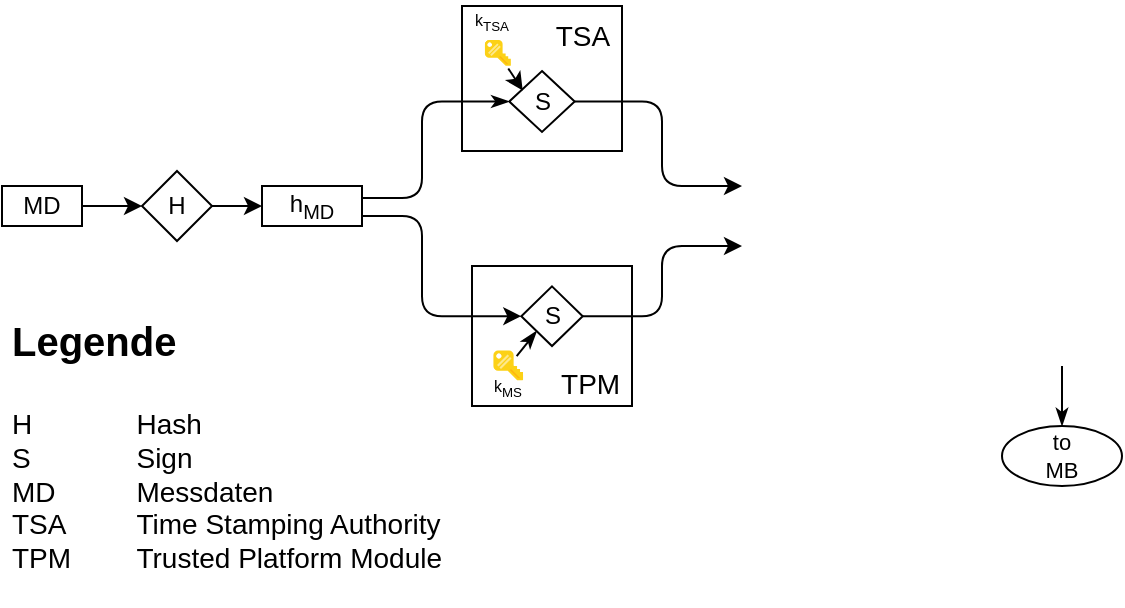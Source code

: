 <mxfile>
    <diagram id="FyHou5HS_Z7X--Yc93I3" name="Page-1">
        <mxGraphModel dx="874" dy="621" grid="1" gridSize="10" guides="1" tooltips="1" connect="1" arrows="1" fold="1" page="1" pageScale="1" pageWidth="850" pageHeight="1100" math="0" shadow="0">
            <root>
                <mxCell id="0"/>
                <mxCell id="1" parent="0"/>
                <mxCell id="5" value="" style="edgeStyle=none;html=1;" parent="1" source="2" target="4" edge="1">
                    <mxGeometry relative="1" as="geometry"/>
                </mxCell>
                <mxCell id="2" value="MD" style="rounded=0;whiteSpace=wrap;html=1;" parent="1" vertex="1">
                    <mxGeometry x="190" y="190" width="40" height="20" as="geometry"/>
                </mxCell>
                <mxCell id="3" value="h&lt;sub&gt;MD&lt;/sub&gt;" style="rounded=0;whiteSpace=wrap;html=1;" parent="1" vertex="1">
                    <mxGeometry x="320" y="190" width="50" height="20" as="geometry"/>
                </mxCell>
                <mxCell id="6" value="" style="edgeStyle=none;html=1;exitX=1;exitY=0.5;exitDx=0;exitDy=0;" parent="1" source="4" target="3" edge="1">
                    <mxGeometry relative="1" as="geometry"/>
                </mxCell>
                <mxCell id="4" value="H" style="rhombus;whiteSpace=wrap;html=1;" parent="1" vertex="1">
                    <mxGeometry x="260" y="182.5" width="35" height="35" as="geometry"/>
                </mxCell>
                <mxCell id="35" value="&lt;h1&gt;&lt;font style=&quot;font-size: 20px;&quot;&gt;Legende&lt;/font&gt;&lt;/h1&gt;&lt;p&gt;H&lt;span style=&quot;white-space: pre;&quot;&gt;&#9;&lt;/span&gt;&lt;span style=&quot;white-space: pre;&quot;&gt;&#9;&lt;/span&gt;Hash&lt;br&gt;S&lt;span style=&quot;white-space: pre;&quot;&gt;&#9;&lt;/span&gt;&lt;span style=&quot;white-space: pre;&quot;&gt;&#9;&lt;/span&gt;Sign&lt;br&gt;MD&lt;span style=&quot;white-space: pre;&quot;&gt;&#9;&lt;/span&gt;&lt;span style=&quot;white-space: pre;&quot;&gt;&#9;&lt;/span&gt;Messdaten&lt;br&gt;TSA&lt;span style=&quot;white-space: pre;&quot;&gt;&#9;&lt;/span&gt;&lt;span style=&quot;white-space: pre;&quot;&gt;&#9;&lt;/span&gt;Time Stamping Authority&lt;br&gt;TPM&lt;span style=&quot;white-space: pre;&quot;&gt;&#9;&lt;/span&gt;Trusted Platform Module&lt;br&gt;&lt;br&gt;&lt;/p&gt;" style="text;html=1;strokeColor=none;fillColor=none;spacing=5;spacingTop=-20;whiteSpace=wrap;overflow=hidden;rounded=0;fontSize=14;" parent="1" vertex="1">
                    <mxGeometry x="190" y="240" width="260" height="159.82" as="geometry"/>
                </mxCell>
                <mxCell id="44" value="" style="group" parent="1" vertex="1" connectable="0">
                    <mxGeometry x="425" y="230" width="80" height="70" as="geometry"/>
                </mxCell>
                <mxCell id="14" value="&lt;span style=&quot;font-size: 14px;&quot;&gt;TPM&amp;nbsp;&lt;/span&gt;" style="rounded=0;whiteSpace=wrap;html=1;verticalAlign=bottom;align=right;" parent="44" vertex="1">
                    <mxGeometry width="80" height="70" as="geometry"/>
                </mxCell>
                <mxCell id="8" value="S" style="rhombus;whiteSpace=wrap;html=1;" parent="44" vertex="1">
                    <mxGeometry x="24.65" y="10.18" width="30.7" height="29.82" as="geometry"/>
                </mxCell>
                <mxCell id="43" value="" style="endArrow=classicThin;html=1;fontSize=14;entryX=0;entryY=1;entryDx=0;entryDy=0;endFill=1;" parent="44" source="7" target="8" edge="1">
                    <mxGeometry width="50" height="50" relative="1" as="geometry">
                        <mxPoint x="19.65" y="40" as="sourcePoint"/>
                        <mxPoint x="69.65" y="-10" as="targetPoint"/>
                    </mxGeometry>
                </mxCell>
                <mxCell id="61" value="&lt;span style=&quot;font-size: 8px; background-color: rgb(255, 255, 255);&quot;&gt;k&lt;/span&gt;&lt;span style=&quot;background-color: rgb(255, 255, 255);&quot;&gt;&lt;font style=&quot;font-size: 8px;&quot;&gt;&lt;sub&gt;MS&lt;/sub&gt;&lt;/font&gt;&lt;/span&gt;" style="text;html=1;strokeColor=none;fillColor=none;align=center;verticalAlign=middle;whiteSpace=wrap;rounded=0;fontSize=11;" parent="44" vertex="1">
                    <mxGeometry x="3.45" y="50" width="30" height="20" as="geometry"/>
                </mxCell>
                <mxCell id="7" value="" style="sketch=0;aspect=fixed;html=1;points=[];align=center;image;fontSize=12;image=img/lib/mscae/Key.svg;rotation=-45;" parent="44" vertex="1">
                    <mxGeometry x="12.25" y="40" width="12.4" height="20" as="geometry"/>
                </mxCell>
                <mxCell id="29" style="edgeStyle=elbowEdgeStyle;html=1;exitX=1;exitY=0.5;exitDx=0;exitDy=0;fontSize=14;" parent="1" source="8" edge="1">
                    <mxGeometry relative="1" as="geometry">
                        <mxPoint x="560" y="220" as="targetPoint"/>
                        <Array as="points">
                            <mxPoint x="520" y="240"/>
                        </Array>
                    </mxGeometry>
                </mxCell>
                <mxCell id="30" style="edgeStyle=elbowEdgeStyle;html=1;exitX=1;exitY=0.75;exitDx=0;exitDy=0;entryX=0;entryY=0.5;entryDx=0;entryDy=0;fontSize=14;" parent="1" source="3" target="8" edge="1">
                    <mxGeometry relative="1" as="geometry">
                        <Array as="points">
                            <mxPoint x="400" y="230"/>
                            <mxPoint x="430" y="230"/>
                        </Array>
                    </mxGeometry>
                </mxCell>
                <mxCell id="60" style="edgeStyle=elbowEdgeStyle;html=1;exitX=0.5;exitY=1;exitDx=0;exitDy=0;entryX=0.5;entryY=0;entryDx=0;entryDy=0;fontSize=11;endArrow=classicThin;endFill=1;" parent="1" target="59" edge="1">
                    <mxGeometry relative="1" as="geometry">
                        <mxPoint x="720" y="280" as="sourcePoint"/>
                    </mxGeometry>
                </mxCell>
                <mxCell id="59" value="to&lt;br&gt;MB" style="ellipse;whiteSpace=wrap;html=1;fontSize=11;" parent="1" vertex="1">
                    <mxGeometry x="690" y="310" width="60" height="30" as="geometry"/>
                </mxCell>
                <mxCell id="63" value="" style="group" vertex="1" connectable="0" parent="1">
                    <mxGeometry x="400" y="97" width="120" height="75.5" as="geometry"/>
                </mxCell>
                <mxCell id="31" value="&lt;span style=&quot;font-size: 14px;&quot;&gt;TSA&amp;nbsp;&lt;/span&gt;" style="rounded=0;whiteSpace=wrap;html=1;verticalAlign=top;align=right;" parent="63" vertex="1">
                    <mxGeometry x="20" y="3" width="80" height="72.5" as="geometry"/>
                </mxCell>
                <mxCell id="41" style="edgeStyle=elbowEdgeStyle;html=1;exitX=1;exitY=0.5;exitDx=0;exitDy=0;fontSize=14;entryX=0;entryY=0.5;entryDx=0;entryDy=0;" parent="63" source="32" edge="1">
                    <mxGeometry relative="1" as="geometry">
                        <mxPoint x="160" y="93" as="targetPoint"/>
                        <Array as="points">
                            <mxPoint x="120" y="73"/>
                        </Array>
                    </mxGeometry>
                </mxCell>
                <mxCell id="32" value="S" style="rhombus;whiteSpace=wrap;html=1;" parent="63" vertex="1">
                    <mxGeometry x="43.66" y="35.5" width="32.68" height="30.5" as="geometry"/>
                </mxCell>
                <mxCell id="33" value="" style="sketch=0;aspect=fixed;html=1;points=[];align=center;image;fontSize=12;image=img/lib/mscae/Key.svg;rotation=-45;" parent="63" vertex="1">
                    <mxGeometry x="32.81" y="18" width="10.85" height="17.5" as="geometry"/>
                </mxCell>
                <mxCell id="45" value="" style="endArrow=classic;html=1;fontSize=14;entryX=0.205;entryY=0.319;entryDx=0;entryDy=0;entryPerimeter=0;" parent="63" source="33" target="32" edge="1">
                    <mxGeometry width="50" height="50" relative="1" as="geometry">
                        <mxPoint x="-23.66" y="93" as="sourcePoint"/>
                        <mxPoint x="26.34" y="43" as="targetPoint"/>
                    </mxGeometry>
                </mxCell>
                <mxCell id="50" style="edgeStyle=elbowEdgeStyle;html=1;exitX=1;exitY=0.5;exitDx=0;exitDy=0;entryX=0;entryY=0.5;entryDx=0;entryDy=0;fontSize=14;endArrow=classicThin;endFill=1;" parent="63" target="32" edge="1">
                    <mxGeometry relative="1" as="geometry">
                        <Array as="points">
                            <mxPoint y="73"/>
                        </Array>
                        <mxPoint x="-30" y="99" as="sourcePoint"/>
                    </mxGeometry>
                </mxCell>
                <mxCell id="62" value="&lt;span style=&quot;font-size: 8px; background-color: rgb(255, 255, 255);&quot;&gt;k&lt;sub&gt;TSA&lt;/sub&gt;&lt;/span&gt;" style="text;html=1;strokeColor=none;fillColor=none;align=center;verticalAlign=middle;whiteSpace=wrap;rounded=0;fontSize=11;" parent="63" vertex="1">
                    <mxGeometry x="20" width="30" height="20" as="geometry"/>
                </mxCell>
            </root>
        </mxGraphModel>
    </diagram>
</mxfile>
